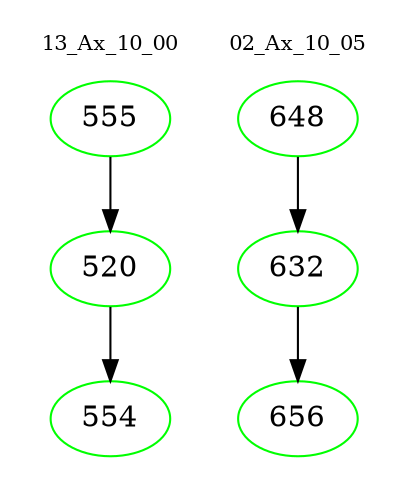 digraph{
subgraph cluster_0 {
color = white
label = "13_Ax_10_00";
fontsize=10;
T0_555 [label="555", color="green"]
T0_555 -> T0_520 [color="black"]
T0_520 [label="520", color="green"]
T0_520 -> T0_554 [color="black"]
T0_554 [label="554", color="green"]
}
subgraph cluster_1 {
color = white
label = "02_Ax_10_05";
fontsize=10;
T1_648 [label="648", color="green"]
T1_648 -> T1_632 [color="black"]
T1_632 [label="632", color="green"]
T1_632 -> T1_656 [color="black"]
T1_656 [label="656", color="green"]
}
}
